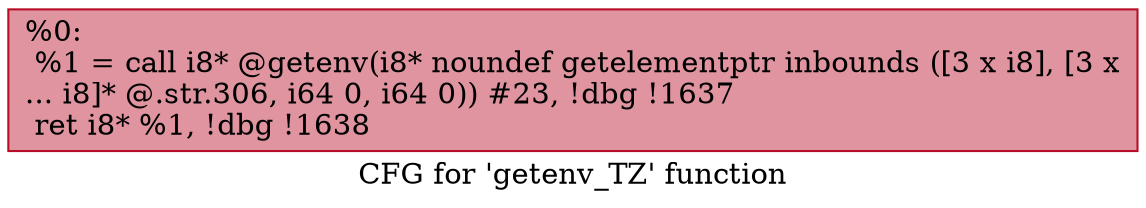 digraph "CFG for 'getenv_TZ' function" {
	label="CFG for 'getenv_TZ' function";

	Node0x186cfe0 [shape=record,color="#b70d28ff", style=filled, fillcolor="#b70d2870",label="{%0:\l  %1 = call i8* @getenv(i8* noundef getelementptr inbounds ([3 x i8], [3 x\l... i8]* @.str.306, i64 0, i64 0)) #23, !dbg !1637\l  ret i8* %1, !dbg !1638\l}"];
}
